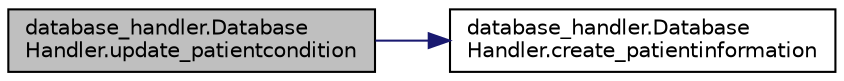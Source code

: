 digraph "database_handler.DatabaseHandler.update_patientcondition"
{
  edge [fontname="Helvetica",fontsize="10",labelfontname="Helvetica",labelfontsize="10"];
  node [fontname="Helvetica",fontsize="10",shape=record];
  rankdir="LR";
  Node1 [label="database_handler.Database\lHandler.update_patientcondition",height=0.2,width=0.4,color="black", fillcolor="grey75", style="filled", fontcolor="black"];
  Node1 -> Node2 [color="midnightblue",fontsize="10",style="solid",fontname="Helvetica"];
  Node2 [label="database_handler.Database\lHandler.create_patientinformation",height=0.2,width=0.4,color="black", fillcolor="white", style="filled",URL="$classdatabase__handler_1_1_database_handler.html#aaa1096f6da551ec83efb129bcd51b7b4",tooltip="Create a new PatientInformation to the database Create an new PatientInformation to the database..."];
}
